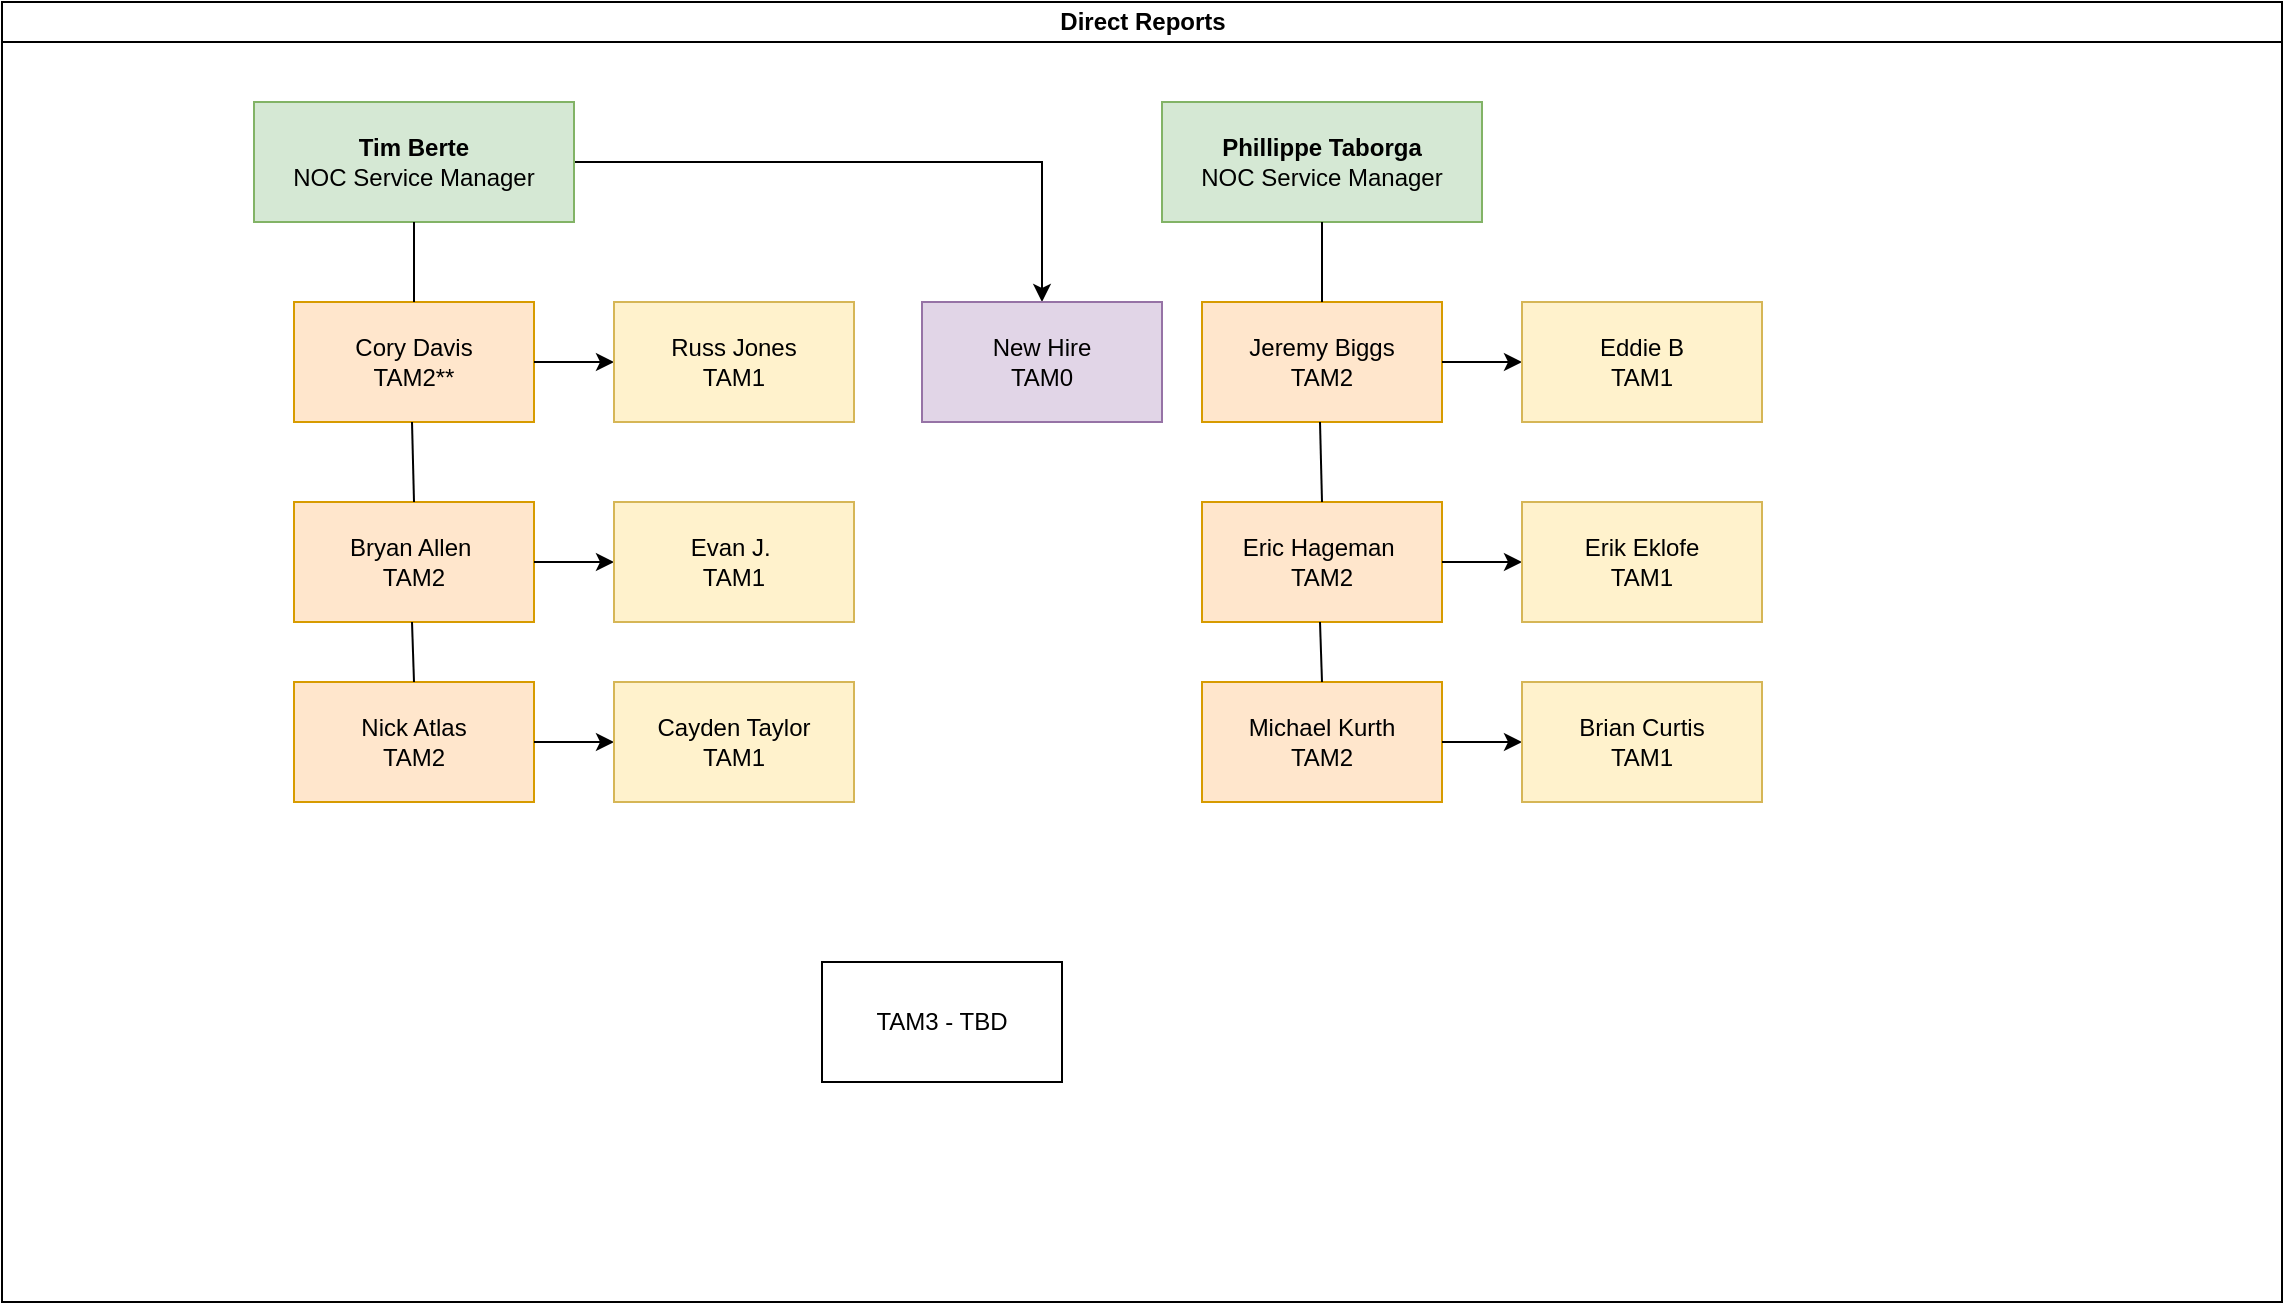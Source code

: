<mxfile version="21.0.6" type="github">
  <diagram id="prtHgNgQTEPvFCAcTncT" name="Page-1">
    <mxGraphModel dx="1387" dy="756" grid="1" gridSize="10" guides="1" tooltips="1" connect="1" arrows="1" fold="1" page="1" pageScale="1" pageWidth="2339" pageHeight="3300" math="0" shadow="0">
      <root>
        <mxCell id="0" />
        <mxCell id="1" parent="0" />
        <mxCell id="dNxyNK7c78bLwvsdeMH5-11" value="Direct Reports" style="swimlane;html=1;startSize=20;horizontal=1;containerType=tree;glass=0;" parent="1" vertex="1">
          <mxGeometry x="10" y="270" width="1140" height="650" as="geometry" />
        </mxCell>
        <mxCell id="tWUe3Omfa-u8YIxP9H45-36" style="edgeStyle=orthogonalEdgeStyle;rounded=0;orthogonalLoop=1;jettySize=auto;html=1;exitX=0;exitY=0.5;exitDx=0;exitDy=0;entryX=0.5;entryY=0;entryDx=0;entryDy=0;" edge="1" parent="dNxyNK7c78bLwvsdeMH5-11" source="CosADU751408mDz2FXQc-3" target="tWUe3Omfa-u8YIxP9H45-37">
          <mxGeometry relative="1" as="geometry">
            <mxPoint x="60" y="150" as="targetPoint" />
            <Array as="points">
              <mxPoint x="520" y="80" />
              <mxPoint x="520" y="150" />
            </Array>
          </mxGeometry>
        </mxCell>
        <mxCell id="CosADU751408mDz2FXQc-3" value="&lt;b&gt;Tim Berte&lt;br&gt;&lt;/b&gt;NOC Service Manager" style="rounded=0;whiteSpace=wrap;html=1;fillColor=#d5e8d4;strokeColor=#82b366;" parent="dNxyNK7c78bLwvsdeMH5-11" vertex="1">
          <mxGeometry x="126" y="50" width="160" height="60" as="geometry" />
        </mxCell>
        <mxCell id="CosADU751408mDz2FXQc-8" value="Cory Davis&lt;br&gt;TAM2**" style="rounded=0;whiteSpace=wrap;html=1;fillColor=#ffe6cc;strokeColor=#d79b00;" parent="dNxyNK7c78bLwvsdeMH5-11" vertex="1">
          <mxGeometry x="146" y="150" width="120" height="60" as="geometry" />
        </mxCell>
        <mxCell id="CosADU751408mDz2FXQc-10" value="" style="endArrow=none;html=1;rounded=0;exitX=0.5;exitY=0;exitDx=0;exitDy=0;entryX=0.5;entryY=1;entryDx=0;entryDy=0;" parent="dNxyNK7c78bLwvsdeMH5-11" source="CosADU751408mDz2FXQc-8" edge="1" target="CosADU751408mDz2FXQc-3">
          <mxGeometry width="50" height="50" relative="1" as="geometry">
            <mxPoint x="110" y="160" as="sourcePoint" />
            <mxPoint x="190" y="110" as="targetPoint" />
          </mxGeometry>
        </mxCell>
        <mxCell id="CosADU751408mDz2FXQc-11" value="Bryan Allen&amp;nbsp;&lt;br&gt;TAM2" style="rounded=0;whiteSpace=wrap;html=1;fillColor=#ffe6cc;strokeColor=#d79b00;" parent="dNxyNK7c78bLwvsdeMH5-11" vertex="1">
          <mxGeometry x="146" y="250" width="120" height="60" as="geometry" />
        </mxCell>
        <mxCell id="CosADU751408mDz2FXQc-12" value="Nick Atlas&lt;br&gt;TAM2" style="rounded=0;whiteSpace=wrap;html=1;fillColor=#ffe6cc;strokeColor=#d79b00;" parent="dNxyNK7c78bLwvsdeMH5-11" vertex="1">
          <mxGeometry x="146" y="340" width="120" height="60" as="geometry" />
        </mxCell>
        <mxCell id="CosADU751408mDz2FXQc-13" value="" style="endArrow=none;html=1;rounded=0;exitX=0.5;exitY=0;exitDx=0;exitDy=0;" parent="dNxyNK7c78bLwvsdeMH5-11" source="CosADU751408mDz2FXQc-11" edge="1">
          <mxGeometry width="50" height="50" relative="1" as="geometry">
            <mxPoint x="155" y="260" as="sourcePoint" />
            <mxPoint x="205" y="210" as="targetPoint" />
          </mxGeometry>
        </mxCell>
        <mxCell id="CosADU751408mDz2FXQc-14" value="" style="endArrow=none;html=1;rounded=0;exitX=0.5;exitY=0;exitDx=0;exitDy=0;" parent="dNxyNK7c78bLwvsdeMH5-11" source="CosADU751408mDz2FXQc-12" edge="1">
          <mxGeometry width="50" height="50" relative="1" as="geometry">
            <mxPoint x="155" y="360" as="sourcePoint" />
            <mxPoint x="205" y="310" as="targetPoint" />
          </mxGeometry>
        </mxCell>
        <mxCell id="tWUe3Omfa-u8YIxP9H45-26" value="" style="edgeStyle=orthogonalEdgeStyle;rounded=0;orthogonalLoop=1;jettySize=auto;html=1;" edge="1" source="CosADU751408mDz2FXQc-8" target="tWUe3Omfa-u8YIxP9H45-27" parent="dNxyNK7c78bLwvsdeMH5-11">
          <mxGeometry relative="1" as="geometry" />
        </mxCell>
        <mxCell id="tWUe3Omfa-u8YIxP9H45-27" value="Russ Jones&lt;br&gt;TAM1" style="rounded=0;whiteSpace=wrap;html=1;fillColor=#fff2cc;strokeColor=#d6b656;" vertex="1" parent="dNxyNK7c78bLwvsdeMH5-11">
          <mxGeometry x="306" y="150" width="120" height="60" as="geometry" />
        </mxCell>
        <mxCell id="tWUe3Omfa-u8YIxP9H45-28" value="" style="edgeStyle=orthogonalEdgeStyle;rounded=0;orthogonalLoop=1;jettySize=auto;html=1;" edge="1" source="CosADU751408mDz2FXQc-11" target="tWUe3Omfa-u8YIxP9H45-29" parent="dNxyNK7c78bLwvsdeMH5-11">
          <mxGeometry relative="1" as="geometry" />
        </mxCell>
        <mxCell id="tWUe3Omfa-u8YIxP9H45-29" value="Evan J.&amp;nbsp;&lt;br&gt;TAM1" style="rounded=0;whiteSpace=wrap;html=1;fillColor=#fff2cc;strokeColor=#d6b656;" vertex="1" parent="dNxyNK7c78bLwvsdeMH5-11">
          <mxGeometry x="306" y="250" width="120" height="60" as="geometry" />
        </mxCell>
        <mxCell id="tWUe3Omfa-u8YIxP9H45-30" value="" style="edgeStyle=orthogonalEdgeStyle;rounded=0;orthogonalLoop=1;jettySize=auto;html=1;" edge="1" source="CosADU751408mDz2FXQc-12" target="tWUe3Omfa-u8YIxP9H45-31" parent="dNxyNK7c78bLwvsdeMH5-11">
          <mxGeometry relative="1" as="geometry" />
        </mxCell>
        <mxCell id="tWUe3Omfa-u8YIxP9H45-31" value="Cayden Taylor&lt;br&gt;TAM1" style="rounded=0;whiteSpace=wrap;html=1;fillColor=#fff2cc;strokeColor=#d6b656;" vertex="1" parent="dNxyNK7c78bLwvsdeMH5-11">
          <mxGeometry x="306" y="340" width="120" height="60" as="geometry" />
        </mxCell>
        <mxCell id="tWUe3Omfa-u8YIxP9H45-37" value="New Hire&lt;br&gt;TAM0" style="rounded=0;whiteSpace=wrap;html=1;fillColor=#e1d5e7;strokeColor=#9673a6;" vertex="1" parent="dNxyNK7c78bLwvsdeMH5-11">
          <mxGeometry x="460" y="150" width="120" height="60" as="geometry" />
        </mxCell>
        <mxCell id="tWUe3Omfa-u8YIxP9H45-39" value="&lt;b&gt;Phillippe Taborga&lt;br&gt;&lt;/b&gt;NOC Service Manager" style="rounded=0;whiteSpace=wrap;html=1;fillColor=#d5e8d4;strokeColor=#82b366;" vertex="1" parent="dNxyNK7c78bLwvsdeMH5-11">
          <mxGeometry x="580" y="50" width="160" height="60" as="geometry" />
        </mxCell>
        <mxCell id="tWUe3Omfa-u8YIxP9H45-40" value="Jeremy Biggs&lt;br&gt;TAM2" style="rounded=0;whiteSpace=wrap;html=1;fillColor=#ffe6cc;strokeColor=#d79b00;" vertex="1" parent="dNxyNK7c78bLwvsdeMH5-11">
          <mxGeometry x="600" y="150" width="120" height="60" as="geometry" />
        </mxCell>
        <mxCell id="tWUe3Omfa-u8YIxP9H45-41" value="" style="endArrow=none;html=1;rounded=0;exitX=0.5;exitY=0;exitDx=0;exitDy=0;entryX=0.5;entryY=1;entryDx=0;entryDy=0;" edge="1" parent="dNxyNK7c78bLwvsdeMH5-11" source="tWUe3Omfa-u8YIxP9H45-40" target="tWUe3Omfa-u8YIxP9H45-39">
          <mxGeometry width="50" height="50" relative="1" as="geometry">
            <mxPoint x="564" y="160" as="sourcePoint" />
            <mxPoint x="644" y="110" as="targetPoint" />
          </mxGeometry>
        </mxCell>
        <mxCell id="tWUe3Omfa-u8YIxP9H45-42" value="Eric Hageman&amp;nbsp;&lt;br&gt;TAM2" style="rounded=0;whiteSpace=wrap;html=1;fillColor=#ffe6cc;strokeColor=#d79b00;" vertex="1" parent="dNxyNK7c78bLwvsdeMH5-11">
          <mxGeometry x="600" y="250" width="120" height="60" as="geometry" />
        </mxCell>
        <mxCell id="tWUe3Omfa-u8YIxP9H45-43" value="Michael Kurth&lt;br&gt;TAM2" style="rounded=0;whiteSpace=wrap;html=1;fillColor=#ffe6cc;strokeColor=#d79b00;" vertex="1" parent="dNxyNK7c78bLwvsdeMH5-11">
          <mxGeometry x="600" y="340" width="120" height="60" as="geometry" />
        </mxCell>
        <mxCell id="tWUe3Omfa-u8YIxP9H45-44" value="" style="endArrow=none;html=1;rounded=0;exitX=0.5;exitY=0;exitDx=0;exitDy=0;" edge="1" parent="dNxyNK7c78bLwvsdeMH5-11" source="tWUe3Omfa-u8YIxP9H45-42">
          <mxGeometry width="50" height="50" relative="1" as="geometry">
            <mxPoint x="609" y="260" as="sourcePoint" />
            <mxPoint x="659" y="210" as="targetPoint" />
          </mxGeometry>
        </mxCell>
        <mxCell id="tWUe3Omfa-u8YIxP9H45-45" value="" style="endArrow=none;html=1;rounded=0;exitX=0.5;exitY=0;exitDx=0;exitDy=0;" edge="1" parent="dNxyNK7c78bLwvsdeMH5-11" source="tWUe3Omfa-u8YIxP9H45-43">
          <mxGeometry width="50" height="50" relative="1" as="geometry">
            <mxPoint x="609" y="360" as="sourcePoint" />
            <mxPoint x="659" y="310" as="targetPoint" />
          </mxGeometry>
        </mxCell>
        <mxCell id="tWUe3Omfa-u8YIxP9H45-46" value="" style="edgeStyle=orthogonalEdgeStyle;rounded=0;orthogonalLoop=1;jettySize=auto;html=1;" edge="1" parent="dNxyNK7c78bLwvsdeMH5-11" source="tWUe3Omfa-u8YIxP9H45-40" target="tWUe3Omfa-u8YIxP9H45-47">
          <mxGeometry relative="1" as="geometry" />
        </mxCell>
        <mxCell id="tWUe3Omfa-u8YIxP9H45-47" value="Eddie B&lt;br&gt;TAM1" style="rounded=0;whiteSpace=wrap;html=1;fillColor=#fff2cc;strokeColor=#d6b656;" vertex="1" parent="dNxyNK7c78bLwvsdeMH5-11">
          <mxGeometry x="760" y="150" width="120" height="60" as="geometry" />
        </mxCell>
        <mxCell id="tWUe3Omfa-u8YIxP9H45-48" value="" style="edgeStyle=orthogonalEdgeStyle;rounded=0;orthogonalLoop=1;jettySize=auto;html=1;" edge="1" parent="dNxyNK7c78bLwvsdeMH5-11" source="tWUe3Omfa-u8YIxP9H45-42" target="tWUe3Omfa-u8YIxP9H45-49">
          <mxGeometry relative="1" as="geometry" />
        </mxCell>
        <mxCell id="tWUe3Omfa-u8YIxP9H45-49" value="Erik Eklofe&lt;br&gt;TAM1" style="rounded=0;whiteSpace=wrap;html=1;fillColor=#fff2cc;strokeColor=#d6b656;" vertex="1" parent="dNxyNK7c78bLwvsdeMH5-11">
          <mxGeometry x="760" y="250" width="120" height="60" as="geometry" />
        </mxCell>
        <mxCell id="tWUe3Omfa-u8YIxP9H45-50" value="" style="edgeStyle=orthogonalEdgeStyle;rounded=0;orthogonalLoop=1;jettySize=auto;html=1;" edge="1" parent="dNxyNK7c78bLwvsdeMH5-11" source="tWUe3Omfa-u8YIxP9H45-43" target="tWUe3Omfa-u8YIxP9H45-51">
          <mxGeometry relative="1" as="geometry" />
        </mxCell>
        <mxCell id="tWUe3Omfa-u8YIxP9H45-51" value="Brian Curtis&lt;br&gt;TAM1" style="rounded=0;whiteSpace=wrap;html=1;fillColor=#fff2cc;strokeColor=#d6b656;" vertex="1" parent="dNxyNK7c78bLwvsdeMH5-11">
          <mxGeometry x="760" y="340" width="120" height="60" as="geometry" />
        </mxCell>
        <mxCell id="tWUe3Omfa-u8YIxP9H45-53" value="TAM3 - TBD" style="rounded=0;whiteSpace=wrap;html=1;" vertex="1" parent="dNxyNK7c78bLwvsdeMH5-11">
          <mxGeometry x="410" y="480" width="120" height="60" as="geometry" />
        </mxCell>
      </root>
    </mxGraphModel>
  </diagram>
</mxfile>
